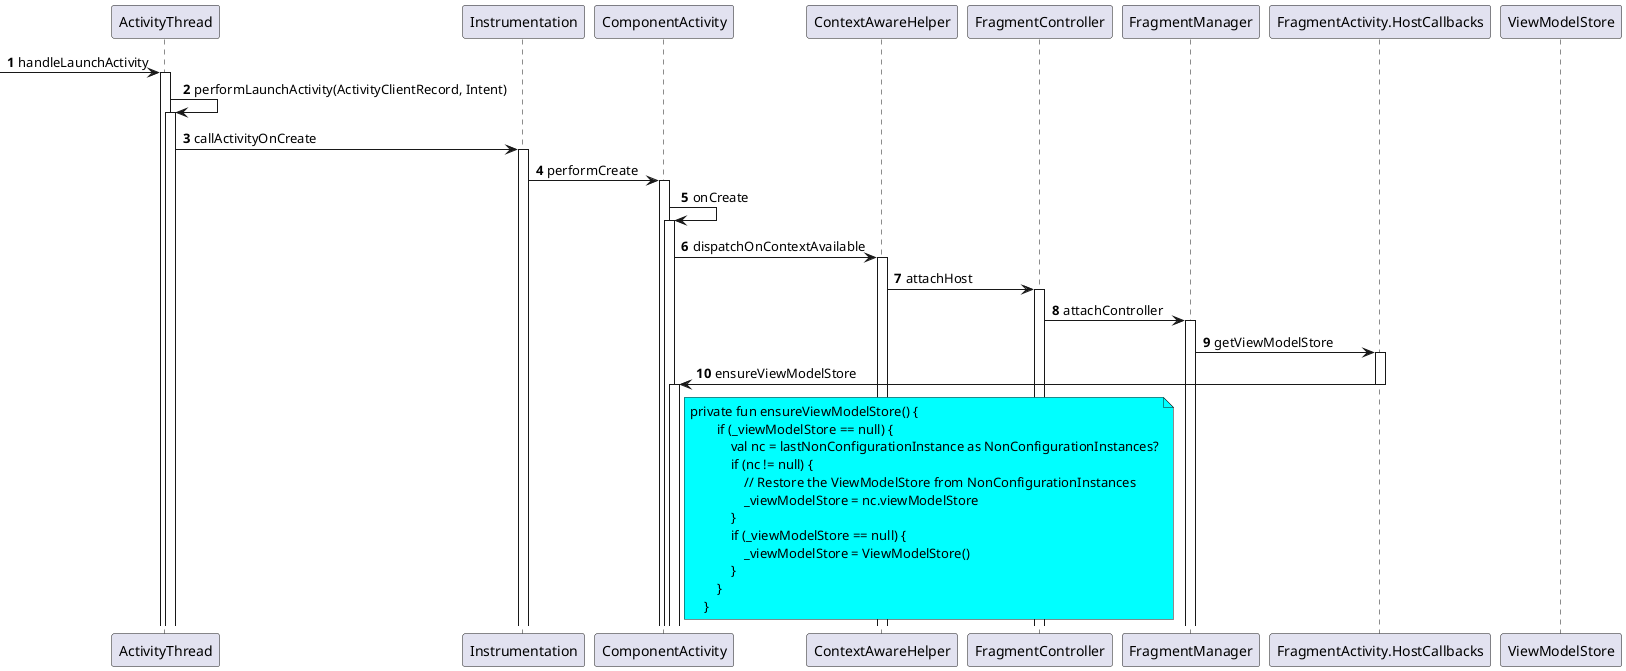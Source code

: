 @startuml
'https://plantuml.com/sequence-diagram

autonumber

participant ActivityThread
participant Instrumentation
participant ComponentActivity
participant ContextAwareHelper
participant FragmentController
participant FragmentManager
participant FragmentActivity.HostCallbacks as HostCallbacks
participant ViewModelStore

[-> ActivityThread: handleLaunchActivity
activate ActivityThread
ActivityThread -> ActivityThread: performLaunchActivity(ActivityClientRecord, Intent)
    activate ActivityThread
    ActivityThread -> Instrumentation: callActivityOnCreate
    activate Instrumentation
    Instrumentation -> ComponentActivity: performCreate
    activate ComponentActivity
    ComponentActivity -> ComponentActivity: onCreate
    activate ComponentActivity
    ComponentActivity -> ContextAwareHelper: dispatchOnContextAvailable
    activate ContextAwareHelper
    ContextAwareHelper -> FragmentController: attachHost
    activate FragmentController
    FragmentController -> FragmentManager: attachController
    activate FragmentManager
    FragmentManager -> HostCallbacks: getViewModelStore
    activate HostCallbacks
    HostCallbacks -> ComponentActivity: ensureViewModelStore
    deactivate HostCallbacks
    activate ComponentActivity
    note right of ComponentActivity #aqua
    private fun ensureViewModelStore() {
            if (_viewModelStore == null) {
                val nc = lastNonConfigurationInstance as NonConfigurationInstances?
                if (nc != null) {
                    // Restore the ViewModelStore from NonConfigurationInstances
                    _viewModelStore = nc.viewModelStore
                }
                if (_viewModelStore == null) {
                    _viewModelStore = ViewModelStore()
                }
            }
        }
    end note

@enduml